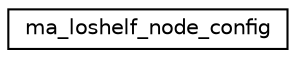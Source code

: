 digraph "Graphical Class Hierarchy"
{
 // LATEX_PDF_SIZE
  edge [fontname="Helvetica",fontsize="10",labelfontname="Helvetica",labelfontsize="10"];
  node [fontname="Helvetica",fontsize="10",shape=record];
  rankdir="LR";
  Node0 [label="ma_loshelf_node_config",height=0.2,width=0.4,color="black", fillcolor="white", style="filled",URL="$structma__loshelf__node__config.html",tooltip=" "];
}
